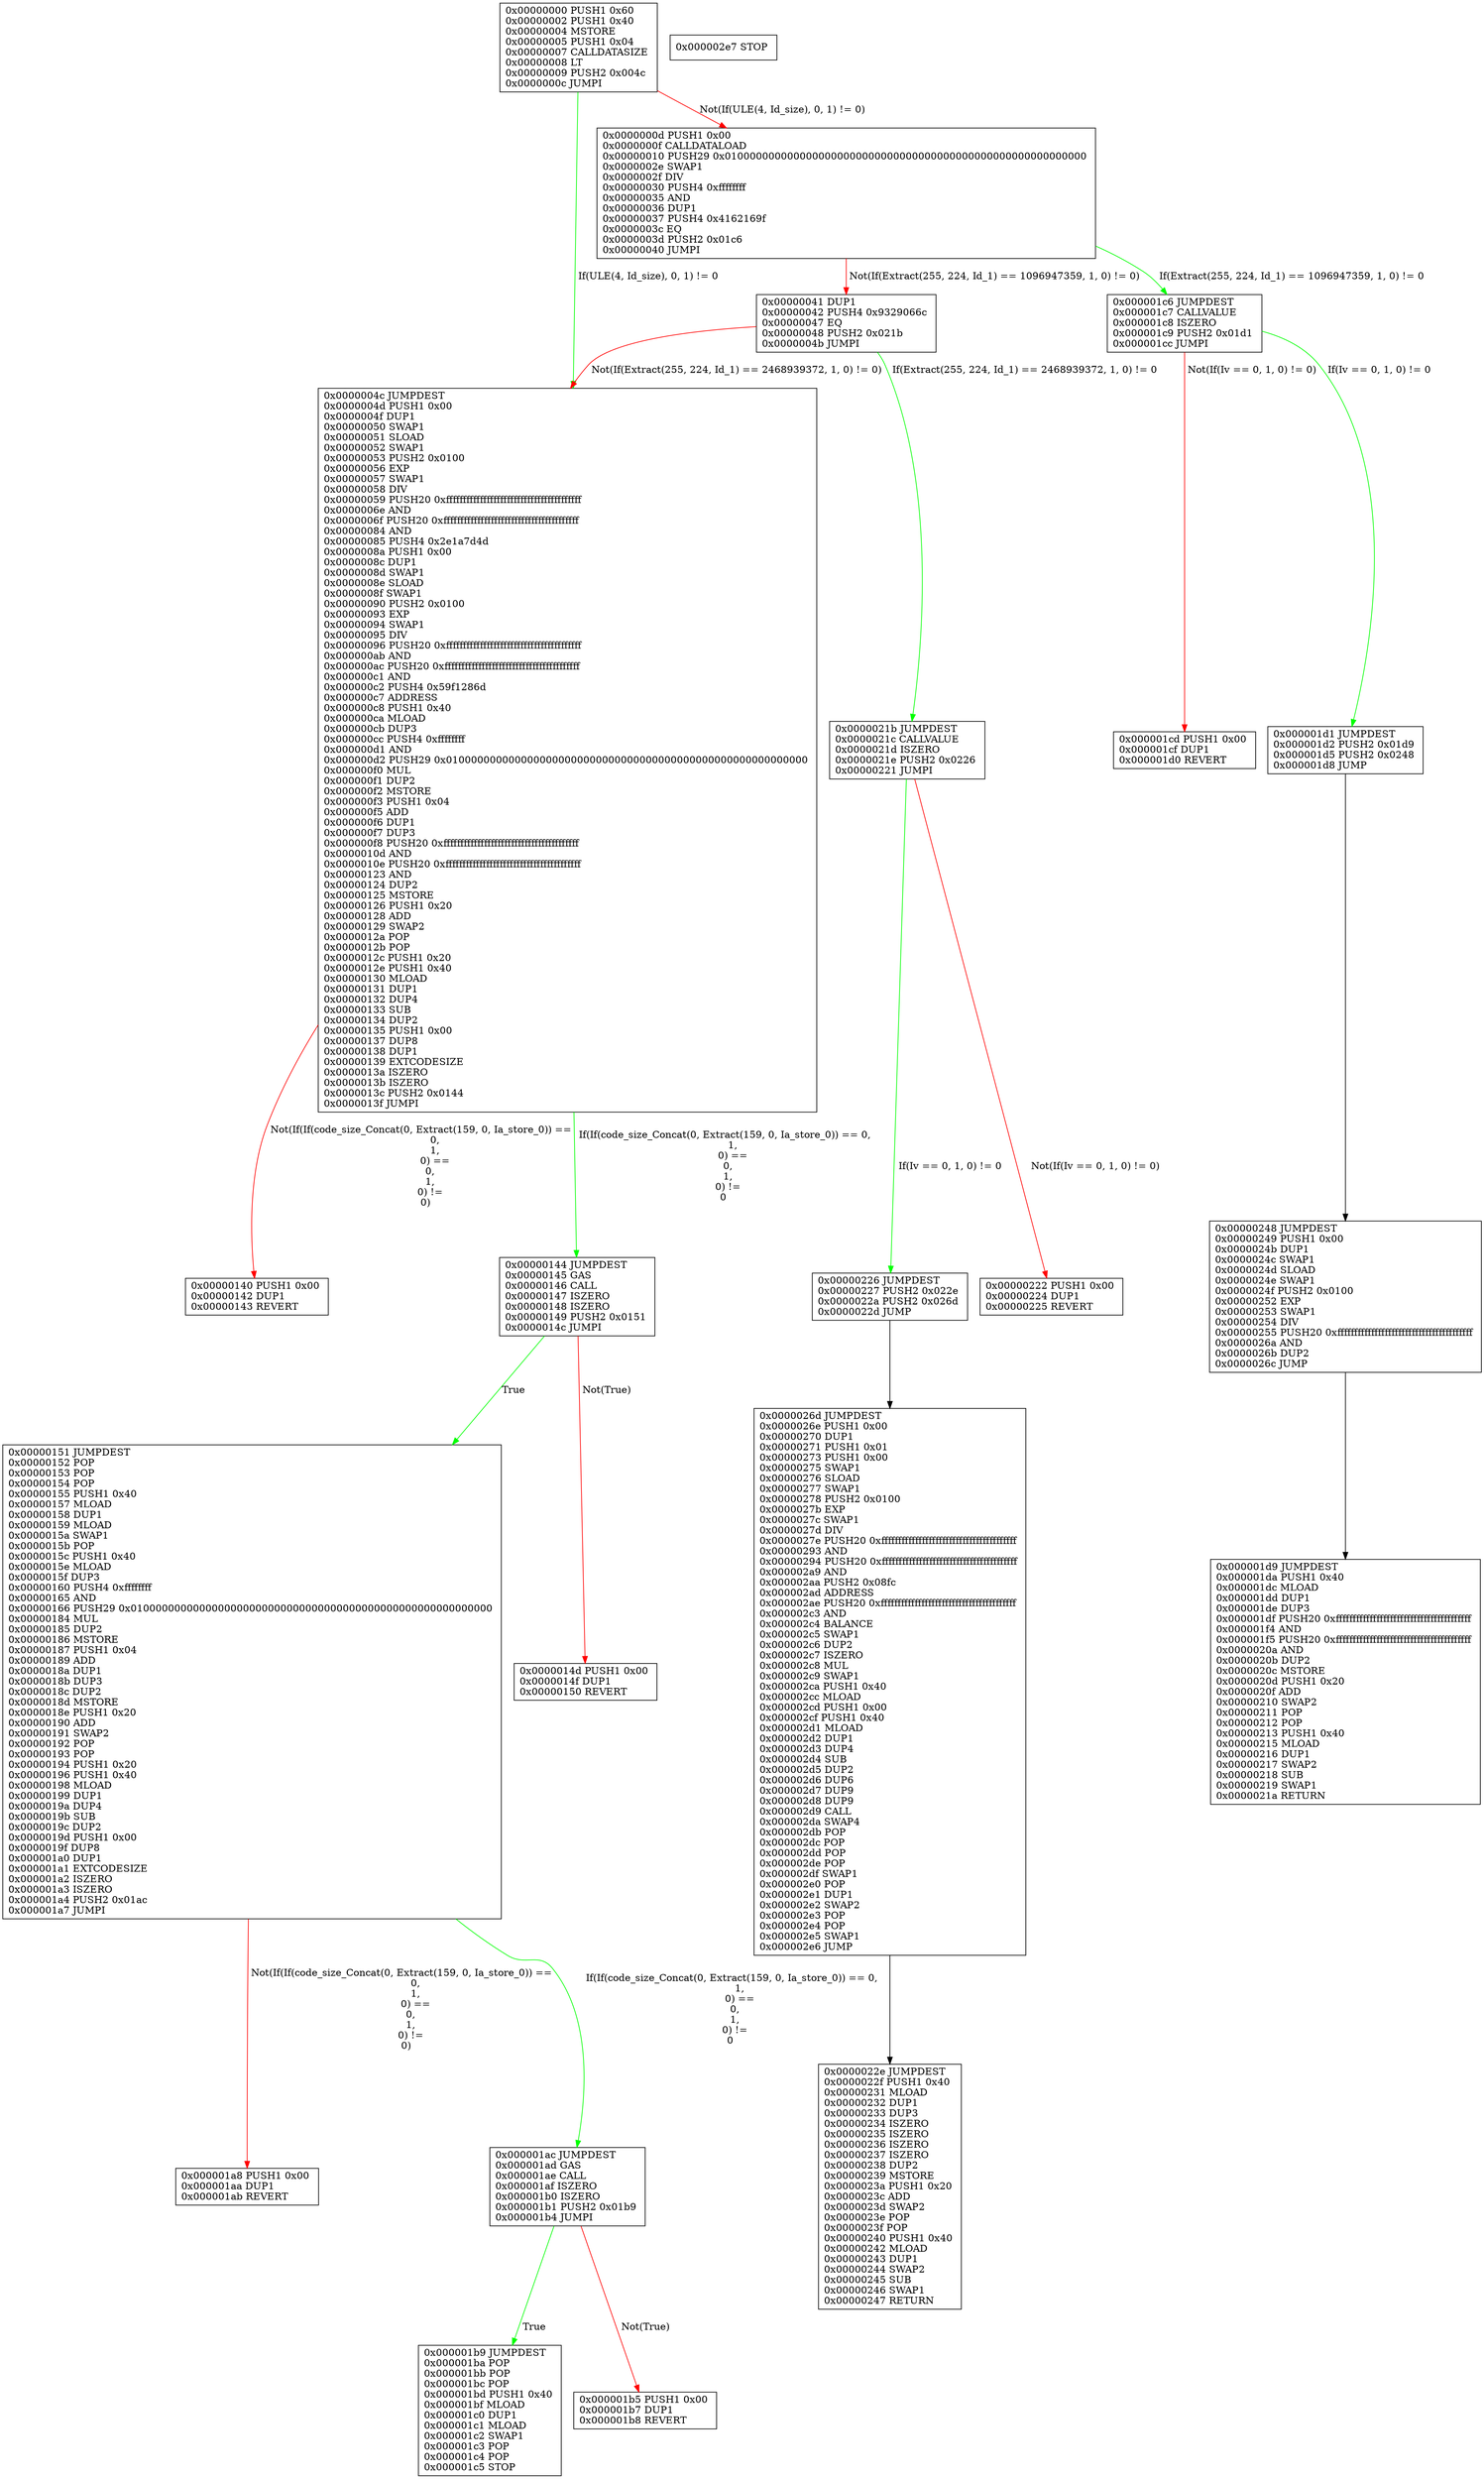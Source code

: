 digraph osiris_cfg {
rankdir = TB;
size = "240"
graph[fontname = Courier, fontsize = 14.0, labeljust = l, nojustify = true];node[shape = record];
"0x0"[label="0x00000000 PUSH1 0x60 \l0x00000002 PUSH1 0x40 \l0x00000004 MSTORE \l0x00000005 PUSH1 0x04 \l0x00000007 CALLDATASIZE \l0x00000008 LT \l0x00000009 PUSH2 0x004c \l0x0000000c JUMPI \l"];
"0x0" -> "0x4c" [color="green" label=" If(ULE(4, Id_size), 0, 1) != 0"];
"0x0" -> "0xd" [color="red" label=" Not(If(ULE(4, Id_size), 0, 1) != 0)"];
"0xd"[label="0x0000000d PUSH1 0x00 \l0x0000000f CALLDATALOAD \l0x00000010 PUSH29 0x0100000000000000000000000000000000000000000000000000000000 \l0x0000002e SWAP1 \l0x0000002f DIV \l0x00000030 PUSH4 0xffffffff \l0x00000035 AND \l0x00000036 DUP1 \l0x00000037 PUSH4 0x4162169f \l0x0000003c EQ \l0x0000003d PUSH2 0x01c6 \l0x00000040 JUMPI \l"];
"0xd" -> "0x1c6" [color="green" label=" If(Extract(255, 224, Id_1) == 1096947359, 1, 0) != 0"];
"0xd" -> "0x41" [color="red" label=" Not(If(Extract(255, 224, Id_1) == 1096947359, 1, 0) != 0)"];
"0x41"[label="0x00000041 DUP1 \l0x00000042 PUSH4 0x9329066c \l0x00000047 EQ \l0x00000048 PUSH2 0x021b \l0x0000004b JUMPI \l"];
"0x41" -> "0x21b" [color="green" label=" If(Extract(255, 224, Id_1) == 2468939372, 1, 0) != 0"];
"0x41" -> "0x4c" [color="red" label=" Not(If(Extract(255, 224, Id_1) == 2468939372, 1, 0) != 0)"];
"0x4c"[label="0x0000004c JUMPDEST \l0x0000004d PUSH1 0x00 \l0x0000004f DUP1 \l0x00000050 SWAP1 \l0x00000051 SLOAD \l0x00000052 SWAP1 \l0x00000053 PUSH2 0x0100 \l0x00000056 EXP \l0x00000057 SWAP1 \l0x00000058 DIV \l0x00000059 PUSH20 0xffffffffffffffffffffffffffffffffffffffff \l0x0000006e AND \l0x0000006f PUSH20 0xffffffffffffffffffffffffffffffffffffffff \l0x00000084 AND \l0x00000085 PUSH4 0x2e1a7d4d \l0x0000008a PUSH1 0x00 \l0x0000008c DUP1 \l0x0000008d SWAP1 \l0x0000008e SLOAD \l0x0000008f SWAP1 \l0x00000090 PUSH2 0x0100 \l0x00000093 EXP \l0x00000094 SWAP1 \l0x00000095 DIV \l0x00000096 PUSH20 0xffffffffffffffffffffffffffffffffffffffff \l0x000000ab AND \l0x000000ac PUSH20 0xffffffffffffffffffffffffffffffffffffffff \l0x000000c1 AND \l0x000000c2 PUSH4 0x59f1286d \l0x000000c7 ADDRESS \l0x000000c8 PUSH1 0x40 \l0x000000ca MLOAD \l0x000000cb DUP3 \l0x000000cc PUSH4 0xffffffff \l0x000000d1 AND \l0x000000d2 PUSH29 0x0100000000000000000000000000000000000000000000000000000000 \l0x000000f0 MUL \l0x000000f1 DUP2 \l0x000000f2 MSTORE \l0x000000f3 PUSH1 0x04 \l0x000000f5 ADD \l0x000000f6 DUP1 \l0x000000f7 DUP3 \l0x000000f8 PUSH20 0xffffffffffffffffffffffffffffffffffffffff \l0x0000010d AND \l0x0000010e PUSH20 0xffffffffffffffffffffffffffffffffffffffff \l0x00000123 AND \l0x00000124 DUP2 \l0x00000125 MSTORE \l0x00000126 PUSH1 0x20 \l0x00000128 ADD \l0x00000129 SWAP2 \l0x0000012a POP \l0x0000012b POP \l0x0000012c PUSH1 0x20 \l0x0000012e PUSH1 0x40 \l0x00000130 MLOAD \l0x00000131 DUP1 \l0x00000132 DUP4 \l0x00000133 SUB \l0x00000134 DUP2 \l0x00000135 PUSH1 0x00 \l0x00000137 DUP8 \l0x00000138 DUP1 \l0x00000139 EXTCODESIZE \l0x0000013a ISZERO \l0x0000013b ISZERO \l0x0000013c PUSH2 0x0144 \l0x0000013f JUMPI \l"];
"0x4c" -> "0x144" [color="green" label=" If(If(code_size_Concat(0, Extract(159, 0, Ia_store_0)) == 0,
      1,
      0) ==
   0,
   1,
   0) !=
0"];
"0x4c" -> "0x140" [color="red" label=" Not(If(If(code_size_Concat(0, Extract(159, 0, Ia_store_0)) ==
          0,
          1,
          0) ==
       0,
       1,
       0) !=
    0)"];
"0x140"[label="0x00000140 PUSH1 0x00 \l0x00000142 DUP1 \l0x00000143 REVERT \l"];
"0x144"[label="0x00000144 JUMPDEST \l0x00000145 GAS \l0x00000146 CALL \l0x00000147 ISZERO \l0x00000148 ISZERO \l0x00000149 PUSH2 0x0151 \l0x0000014c JUMPI \l"];
"0x144" -> "0x151" [color="green" label=" True"];
"0x144" -> "0x14d" [color="red" label=" Not(True)"];
"0x14d"[label="0x0000014d PUSH1 0x00 \l0x0000014f DUP1 \l0x00000150 REVERT \l"];
"0x151"[label="0x00000151 JUMPDEST \l0x00000152 POP \l0x00000153 POP \l0x00000154 POP \l0x00000155 PUSH1 0x40 \l0x00000157 MLOAD \l0x00000158 DUP1 \l0x00000159 MLOAD \l0x0000015a SWAP1 \l0x0000015b POP \l0x0000015c PUSH1 0x40 \l0x0000015e MLOAD \l0x0000015f DUP3 \l0x00000160 PUSH4 0xffffffff \l0x00000165 AND \l0x00000166 PUSH29 0x0100000000000000000000000000000000000000000000000000000000 \l0x00000184 MUL \l0x00000185 DUP2 \l0x00000186 MSTORE \l0x00000187 PUSH1 0x04 \l0x00000189 ADD \l0x0000018a DUP1 \l0x0000018b DUP3 \l0x0000018c DUP2 \l0x0000018d MSTORE \l0x0000018e PUSH1 0x20 \l0x00000190 ADD \l0x00000191 SWAP2 \l0x00000192 POP \l0x00000193 POP \l0x00000194 PUSH1 0x20 \l0x00000196 PUSH1 0x40 \l0x00000198 MLOAD \l0x00000199 DUP1 \l0x0000019a DUP4 \l0x0000019b SUB \l0x0000019c DUP2 \l0x0000019d PUSH1 0x00 \l0x0000019f DUP8 \l0x000001a0 DUP1 \l0x000001a1 EXTCODESIZE \l0x000001a2 ISZERO \l0x000001a3 ISZERO \l0x000001a4 PUSH2 0x01ac \l0x000001a7 JUMPI \l"];
"0x151" -> "0x1ac" [color="green" label=" If(If(code_size_Concat(0, Extract(159, 0, Ia_store_0)) == 0,
      1,
      0) ==
   0,
   1,
   0) !=
0"];
"0x151" -> "0x1a8" [color="red" label=" Not(If(If(code_size_Concat(0, Extract(159, 0, Ia_store_0)) ==
          0,
          1,
          0) ==
       0,
       1,
       0) !=
    0)"];
"0x1a8"[label="0x000001a8 PUSH1 0x00 \l0x000001aa DUP1 \l0x000001ab REVERT \l"];
"0x1ac"[label="0x000001ac JUMPDEST \l0x000001ad GAS \l0x000001ae CALL \l0x000001af ISZERO \l0x000001b0 ISZERO \l0x000001b1 PUSH2 0x01b9 \l0x000001b4 JUMPI \l"];
"0x1ac" -> "0x1b9" [color="green" label=" True"];
"0x1ac" -> "0x1b5" [color="red" label=" Not(True)"];
"0x1b5"[label="0x000001b5 PUSH1 0x00 \l0x000001b7 DUP1 \l0x000001b8 REVERT \l"];
"0x1b9"[label="0x000001b9 JUMPDEST \l0x000001ba POP \l0x000001bb POP \l0x000001bc POP \l0x000001bd PUSH1 0x40 \l0x000001bf MLOAD \l0x000001c0 DUP1 \l0x000001c1 MLOAD \l0x000001c2 SWAP1 \l0x000001c3 POP \l0x000001c4 POP \l0x000001c5 STOP \l"];
"0x1c6"[label="0x000001c6 JUMPDEST \l0x000001c7 CALLVALUE \l0x000001c8 ISZERO \l0x000001c9 PUSH2 0x01d1 \l0x000001cc JUMPI \l"];
"0x1c6" -> "0x1d1" [color="green" label=" If(Iv == 0, 1, 0) != 0"];
"0x1c6" -> "0x1cd" [color="red" label=" Not(If(Iv == 0, 1, 0) != 0)"];
"0x1cd"[label="0x000001cd PUSH1 0x00 \l0x000001cf DUP1 \l0x000001d0 REVERT \l"];
"0x1d1"[label="0x000001d1 JUMPDEST \l0x000001d2 PUSH2 0x01d9 \l0x000001d5 PUSH2 0x0248 \l0x000001d8 JUMP \l"];
"0x1d1" -> "0x248" [color="black"];
"0x1d9"[label="0x000001d9 JUMPDEST \l0x000001da PUSH1 0x40 \l0x000001dc MLOAD \l0x000001dd DUP1 \l0x000001de DUP3 \l0x000001df PUSH20 0xffffffffffffffffffffffffffffffffffffffff \l0x000001f4 AND \l0x000001f5 PUSH20 0xffffffffffffffffffffffffffffffffffffffff \l0x0000020a AND \l0x0000020b DUP2 \l0x0000020c MSTORE \l0x0000020d PUSH1 0x20 \l0x0000020f ADD \l0x00000210 SWAP2 \l0x00000211 POP \l0x00000212 POP \l0x00000213 PUSH1 0x40 \l0x00000215 MLOAD \l0x00000216 DUP1 \l0x00000217 SWAP2 \l0x00000218 SUB \l0x00000219 SWAP1 \l0x0000021a RETURN \l"];
"0x21b"[label="0x0000021b JUMPDEST \l0x0000021c CALLVALUE \l0x0000021d ISZERO \l0x0000021e PUSH2 0x0226 \l0x00000221 JUMPI \l"];
"0x21b" -> "0x226" [color="green" label=" If(Iv == 0, 1, 0) != 0"];
"0x21b" -> "0x222" [color="red" label=" Not(If(Iv == 0, 1, 0) != 0)"];
"0x222"[label="0x00000222 PUSH1 0x00 \l0x00000224 DUP1 \l0x00000225 REVERT \l"];
"0x226"[label="0x00000226 JUMPDEST \l0x00000227 PUSH2 0x022e \l0x0000022a PUSH2 0x026d \l0x0000022d JUMP \l"];
"0x226" -> "0x26d" [color="black"];
"0x22e"[label="0x0000022e JUMPDEST \l0x0000022f PUSH1 0x40 \l0x00000231 MLOAD \l0x00000232 DUP1 \l0x00000233 DUP3 \l0x00000234 ISZERO \l0x00000235 ISZERO \l0x00000236 ISZERO \l0x00000237 ISZERO \l0x00000238 DUP2 \l0x00000239 MSTORE \l0x0000023a PUSH1 0x20 \l0x0000023c ADD \l0x0000023d SWAP2 \l0x0000023e POP \l0x0000023f POP \l0x00000240 PUSH1 0x40 \l0x00000242 MLOAD \l0x00000243 DUP1 \l0x00000244 SWAP2 \l0x00000245 SUB \l0x00000246 SWAP1 \l0x00000247 RETURN \l"];
"0x248"[label="0x00000248 JUMPDEST \l0x00000249 PUSH1 0x00 \l0x0000024b DUP1 \l0x0000024c SWAP1 \l0x0000024d SLOAD \l0x0000024e SWAP1 \l0x0000024f PUSH2 0x0100 \l0x00000252 EXP \l0x00000253 SWAP1 \l0x00000254 DIV \l0x00000255 PUSH20 0xffffffffffffffffffffffffffffffffffffffff \l0x0000026a AND \l0x0000026b DUP2 \l0x0000026c JUMP \l"];
"0x248" -> "0x1d9" [color="black"];
"0x26d"[label="0x0000026d JUMPDEST \l0x0000026e PUSH1 0x00 \l0x00000270 DUP1 \l0x00000271 PUSH1 0x01 \l0x00000273 PUSH1 0x00 \l0x00000275 SWAP1 \l0x00000276 SLOAD \l0x00000277 SWAP1 \l0x00000278 PUSH2 0x0100 \l0x0000027b EXP \l0x0000027c SWAP1 \l0x0000027d DIV \l0x0000027e PUSH20 0xffffffffffffffffffffffffffffffffffffffff \l0x00000293 AND \l0x00000294 PUSH20 0xffffffffffffffffffffffffffffffffffffffff \l0x000002a9 AND \l0x000002aa PUSH2 0x08fc \l0x000002ad ADDRESS \l0x000002ae PUSH20 0xffffffffffffffffffffffffffffffffffffffff \l0x000002c3 AND \l0x000002c4 BALANCE \l0x000002c5 SWAP1 \l0x000002c6 DUP2 \l0x000002c7 ISZERO \l0x000002c8 MUL \l0x000002c9 SWAP1 \l0x000002ca PUSH1 0x40 \l0x000002cc MLOAD \l0x000002cd PUSH1 0x00 \l0x000002cf PUSH1 0x40 \l0x000002d1 MLOAD \l0x000002d2 DUP1 \l0x000002d3 DUP4 \l0x000002d4 SUB \l0x000002d5 DUP2 \l0x000002d6 DUP6 \l0x000002d7 DUP9 \l0x000002d8 DUP9 \l0x000002d9 CALL \l0x000002da SWAP4 \l0x000002db POP \l0x000002dc POP \l0x000002dd POP \l0x000002de POP \l0x000002df SWAP1 \l0x000002e0 POP \l0x000002e1 DUP1 \l0x000002e2 SWAP2 \l0x000002e3 POP \l0x000002e4 POP \l0x000002e5 SWAP1 \l0x000002e6 JUMP \l"];
"0x26d" -> "0x22e" [color="black"];
"0x2e7"[label="0x000002e7 STOP \l"];
}
